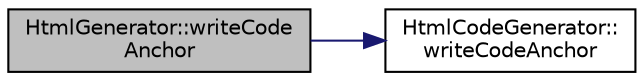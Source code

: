 digraph "HtmlGenerator::writeCodeAnchor"
{
 // LATEX_PDF_SIZE
  edge [fontname="Helvetica",fontsize="10",labelfontname="Helvetica",labelfontsize="10"];
  node [fontname="Helvetica",fontsize="10",shape=record];
  rankdir="LR";
  Node1 [label="HtmlGenerator::writeCode\lAnchor",height=0.2,width=0.4,color="black", fillcolor="grey75", style="filled", fontcolor="black",tooltip=" "];
  Node1 -> Node2 [color="midnightblue",fontsize="10",style="solid",fontname="Helvetica"];
  Node2 [label="HtmlCodeGenerator::\lwriteCodeAnchor",height=0.2,width=0.4,color="black", fillcolor="white", style="filled",URL="$classHtmlCodeGenerator.html#ac4b66cc03b0b1d31fe88c862aca3ef20",tooltip=" "];
}
